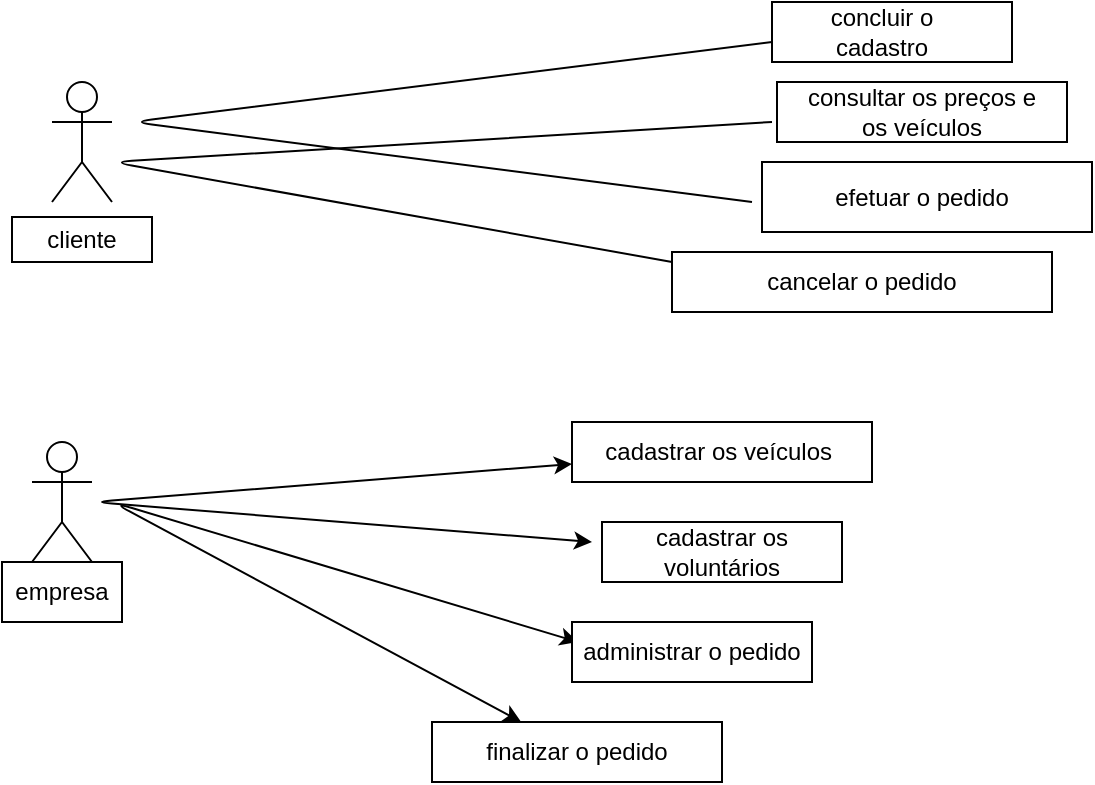<mxfile version="15.0.6" type="github"><diagram id="nrQBqy5oFYu6If-6W-uW" name="Page-1"><mxGraphModel dx="827" dy="452" grid="1" gridSize="10" guides="1" tooltips="1" connect="1" arrows="1" fold="1" page="1" pageScale="1" pageWidth="850" pageHeight="1100" math="0" shadow="0"><root><mxCell id="0"/><mxCell id="1" parent="0"/><mxCell id="tesztcr8LWmnFDBQoQMt-1" value="Actor" style="shape=umlActor;verticalLabelPosition=bottom;verticalAlign=top;html=1;outlineConnect=0;" vertex="1" parent="1"><mxGeometry x="80" y="130" width="30" height="60" as="geometry"/></mxCell><mxCell id="tesztcr8LWmnFDBQoQMt-2" value="" style="endArrow=none;html=1;" edge="1" parent="1"><mxGeometry width="50" height="50" relative="1" as="geometry"><mxPoint x="430" y="190" as="sourcePoint"/><mxPoint x="440" y="110" as="targetPoint"/><Array as="points"><mxPoint x="120" y="150"/></Array></mxGeometry></mxCell><mxCell id="tesztcr8LWmnFDBQoQMt-3" value="" style="rounded=0;whiteSpace=wrap;html=1;" vertex="1" parent="1"><mxGeometry x="440" y="90" width="120" height="30" as="geometry"/></mxCell><mxCell id="tesztcr8LWmnFDBQoQMt-4" value="concluir o cadastro" style="text;html=1;strokeColor=none;fillColor=none;align=center;verticalAlign=middle;whiteSpace=wrap;rounded=0;" vertex="1" parent="1"><mxGeometry x="450" y="95" width="90" height="20" as="geometry"/></mxCell><mxCell id="tesztcr8LWmnFDBQoQMt-5" value="" style="rounded=0;whiteSpace=wrap;html=1;" vertex="1" parent="1"><mxGeometry x="442.5" y="130" width="145" height="30" as="geometry"/></mxCell><mxCell id="tesztcr8LWmnFDBQoQMt-7" value="consultar os preços e os veículos&lt;br&gt;" style="text;html=1;strokeColor=none;fillColor=none;align=center;verticalAlign=middle;whiteSpace=wrap;rounded=0;" vertex="1" parent="1"><mxGeometry x="450" y="135" width="130" height="20" as="geometry"/></mxCell><mxCell id="tesztcr8LWmnFDBQoQMt-8" value="" style="endArrow=none;html=1;" edge="1" parent="1"><mxGeometry width="50" height="50" relative="1" as="geometry"><mxPoint x="390" y="220" as="sourcePoint"/><mxPoint x="440" y="150" as="targetPoint"/><Array as="points"><mxPoint x="110" y="170"/></Array></mxGeometry></mxCell><mxCell id="tesztcr8LWmnFDBQoQMt-9" value="Text" style="text;html=1;strokeColor=none;fillColor=none;align=center;verticalAlign=middle;whiteSpace=wrap;rounded=0;" vertex="1" parent="1"><mxGeometry x="450" y="220" width="40" height="20" as="geometry"/></mxCell><mxCell id="tesztcr8LWmnFDBQoQMt-10" value="" style="rounded=0;whiteSpace=wrap;html=1;" vertex="1" parent="1"><mxGeometry x="390" y="215" width="190" height="30" as="geometry"/></mxCell><mxCell id="tesztcr8LWmnFDBQoQMt-13" value="cancelar o pedido" style="text;html=1;strokeColor=none;fillColor=none;align=center;verticalAlign=middle;whiteSpace=wrap;rounded=0;" vertex="1" parent="1"><mxGeometry x="390" y="220" width="190" height="20" as="geometry"/></mxCell><mxCell id="tesztcr8LWmnFDBQoQMt-14" value="" style="rounded=0;whiteSpace=wrap;html=1;" vertex="1" parent="1"><mxGeometry x="435" y="170" width="165" height="35" as="geometry"/></mxCell><mxCell id="tesztcr8LWmnFDBQoQMt-15" value="efetuar o pedido" style="text;html=1;strokeColor=none;fillColor=none;align=center;verticalAlign=middle;whiteSpace=wrap;rounded=0;" vertex="1" parent="1"><mxGeometry x="440" y="177.5" width="150" height="20" as="geometry"/></mxCell><mxCell id="tesztcr8LWmnFDBQoQMt-16" value="Text" style="text;html=1;strokeColor=none;fillColor=none;align=center;verticalAlign=middle;whiteSpace=wrap;rounded=0;" vertex="1" parent="1"><mxGeometry x="60" y="198.75" width="70" height="20" as="geometry"/></mxCell><mxCell id="tesztcr8LWmnFDBQoQMt-17" value="cliente" style="rounded=0;whiteSpace=wrap;html=1;" vertex="1" parent="1"><mxGeometry x="60" y="197.5" width="70" height="22.5" as="geometry"/></mxCell><mxCell id="tesztcr8LWmnFDBQoQMt-18" value="Actor" style="shape=umlActor;verticalLabelPosition=bottom;verticalAlign=top;html=1;outlineConnect=0;" vertex="1" parent="1"><mxGeometry x="70" y="310" width="30" height="60" as="geometry"/></mxCell><mxCell id="tesztcr8LWmnFDBQoQMt-19" value="empresa" style="rounded=0;whiteSpace=wrap;html=1;" vertex="1" parent="1"><mxGeometry x="55" y="370" width="60" height="30" as="geometry"/></mxCell><mxCell id="tesztcr8LWmnFDBQoQMt-20" value="" style="endArrow=classic;startArrow=classic;html=1;" edge="1" parent="1" target="tesztcr8LWmnFDBQoQMt-21"><mxGeometry width="50" height="50" relative="1" as="geometry"><mxPoint x="350" y="360" as="sourcePoint"/><mxPoint x="350" y="320" as="targetPoint"/><Array as="points"><mxPoint x="100" y="340"/></Array></mxGeometry></mxCell><mxCell id="tesztcr8LWmnFDBQoQMt-21" value="cadastrar os veículos&amp;nbsp;" style="rounded=0;whiteSpace=wrap;html=1;" vertex="1" parent="1"><mxGeometry x="340" y="300" width="150" height="30" as="geometry"/></mxCell><mxCell id="tesztcr8LWmnFDBQoQMt-22" value="cadastrar os voluntários" style="rounded=0;whiteSpace=wrap;html=1;" vertex="1" parent="1"><mxGeometry x="355" y="350" width="120" height="30" as="geometry"/></mxCell><mxCell id="tesztcr8LWmnFDBQoQMt-23" value="" style="endArrow=classic;startArrow=classic;html=1;" edge="1" parent="1" target="tesztcr8LWmnFDBQoQMt-24"><mxGeometry width="50" height="50" relative="1" as="geometry"><mxPoint x="343" y="410" as="sourcePoint"/><mxPoint x="340" y="410" as="targetPoint"/><Array as="points"><mxPoint x="343" y="410"/><mxPoint x="110" y="340"/></Array></mxGeometry></mxCell><mxCell id="tesztcr8LWmnFDBQoQMt-24" value="finalizar o pedido" style="rounded=0;whiteSpace=wrap;html=1;" vertex="1" parent="1"><mxGeometry x="270" y="450" width="145" height="30" as="geometry"/></mxCell><mxCell id="tesztcr8LWmnFDBQoQMt-25" value="administrar o pedido&lt;br&gt;" style="rounded=0;whiteSpace=wrap;html=1;" vertex="1" parent="1"><mxGeometry x="340" y="400" width="120" height="30" as="geometry"/></mxCell></root></mxGraphModel></diagram></mxfile>
